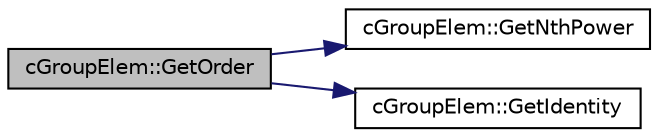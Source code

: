 digraph G
{
  edge [fontname="Helvetica",fontsize="10",labelfontname="Helvetica",labelfontsize="10"];
  node [fontname="Helvetica",fontsize="10",shape=record];
  rankdir="LR";
  Node1 [label="cGroupElem::GetOrder",height=0.2,width=0.4,color="black", fillcolor="grey75", style="filled" fontcolor="black"];
  Node1 -> Node2 [color="midnightblue",fontsize="10",style="solid"];
  Node2 [label="cGroupElem::GetNthPower",height=0.2,width=0.4,color="black", fillcolor="white", style="filled",URL="$classcGroupElem.html#af58088ba8679e49a4b1a34b503a649e0"];
  Node1 -> Node3 [color="midnightblue",fontsize="10",style="solid"];
  Node3 [label="cGroupElem::GetIdentity",height=0.2,width=0.4,color="black", fillcolor="white", style="filled",URL="$classcGroupElem.html#ae394d9b317db051ae804ae299f173e3d"];
}
